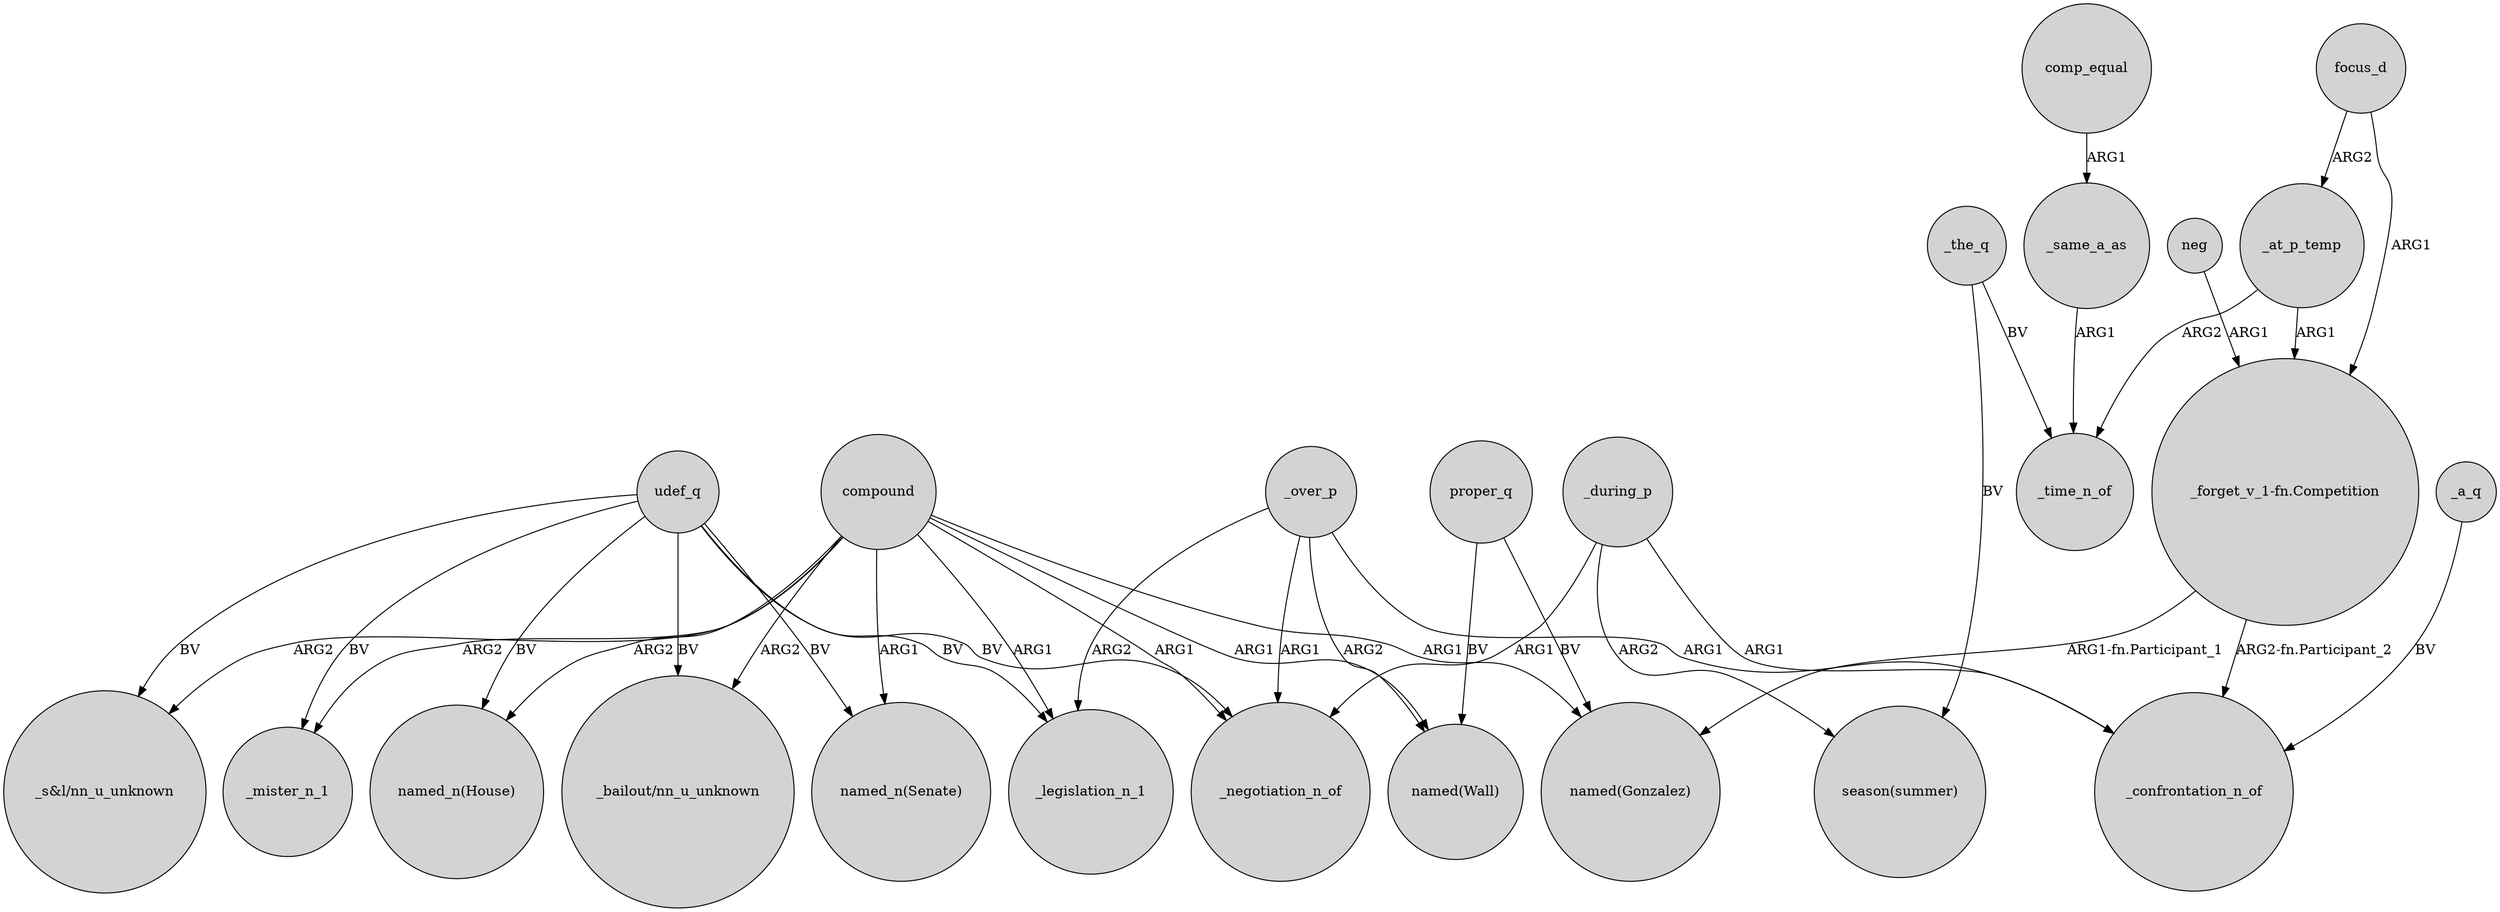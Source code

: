 digraph {
	node [shape=circle style=filled]
	compound -> _mister_n_1 [label=ARG2]
	_over_p -> _confrontation_n_of [label=ARG1]
	compound -> "_bailout/nn_u_unknown" [label=ARG2]
	_over_p -> _negotiation_n_of [label=ARG1]
	compound -> "named(Wall)" [label=ARG1]
	_during_p -> "season(summer)" [label=ARG2]
	_a_q -> _confrontation_n_of [label=BV]
	udef_q -> _mister_n_1 [label=BV]
	compound -> "named_n(House)" [label=ARG2]
	neg -> "_forget_v_1-fn.Competition" [label=ARG1]
	"_forget_v_1-fn.Competition" -> "named(Gonzalez)" [label="ARG1-fn.Participant_1"]
	udef_q -> "_bailout/nn_u_unknown" [label=BV]
	compound -> "named(Gonzalez)" [label=ARG1]
	_same_a_as -> _time_n_of [label=ARG1]
	_the_q -> "season(summer)" [label=BV]
	_at_p_temp -> "_forget_v_1-fn.Competition" [label=ARG1]
	udef_q -> _legislation_n_1 [label=BV]
	_at_p_temp -> _time_n_of [label=ARG2]
	_the_q -> _time_n_of [label=BV]
	_during_p -> _negotiation_n_of [label=ARG1]
	udef_q -> _negotiation_n_of [label=BV]
	_during_p -> _confrontation_n_of [label=ARG1]
	"_forget_v_1-fn.Competition" -> _confrontation_n_of [label="ARG2-fn.Participant_2"]
	compound -> "_s&l/nn_u_unknown" [label=ARG2]
	_over_p -> "named(Wall)" [label=ARG2]
	proper_q -> "named(Wall)" [label=BV]
	_over_p -> _legislation_n_1 [label=ARG2]
	compound -> "named_n(Senate)" [label=ARG1]
	focus_d -> _at_p_temp [label=ARG2]
	compound -> _legislation_n_1 [label=ARG1]
	focus_d -> "_forget_v_1-fn.Competition" [label=ARG1]
	udef_q -> "_s&l/nn_u_unknown" [label=BV]
	compound -> _negotiation_n_of [label=ARG1]
	comp_equal -> _same_a_as [label=ARG1]
	udef_q -> "named_n(House)" [label=BV]
	udef_q -> "named_n(Senate)" [label=BV]
	proper_q -> "named(Gonzalez)" [label=BV]
}
